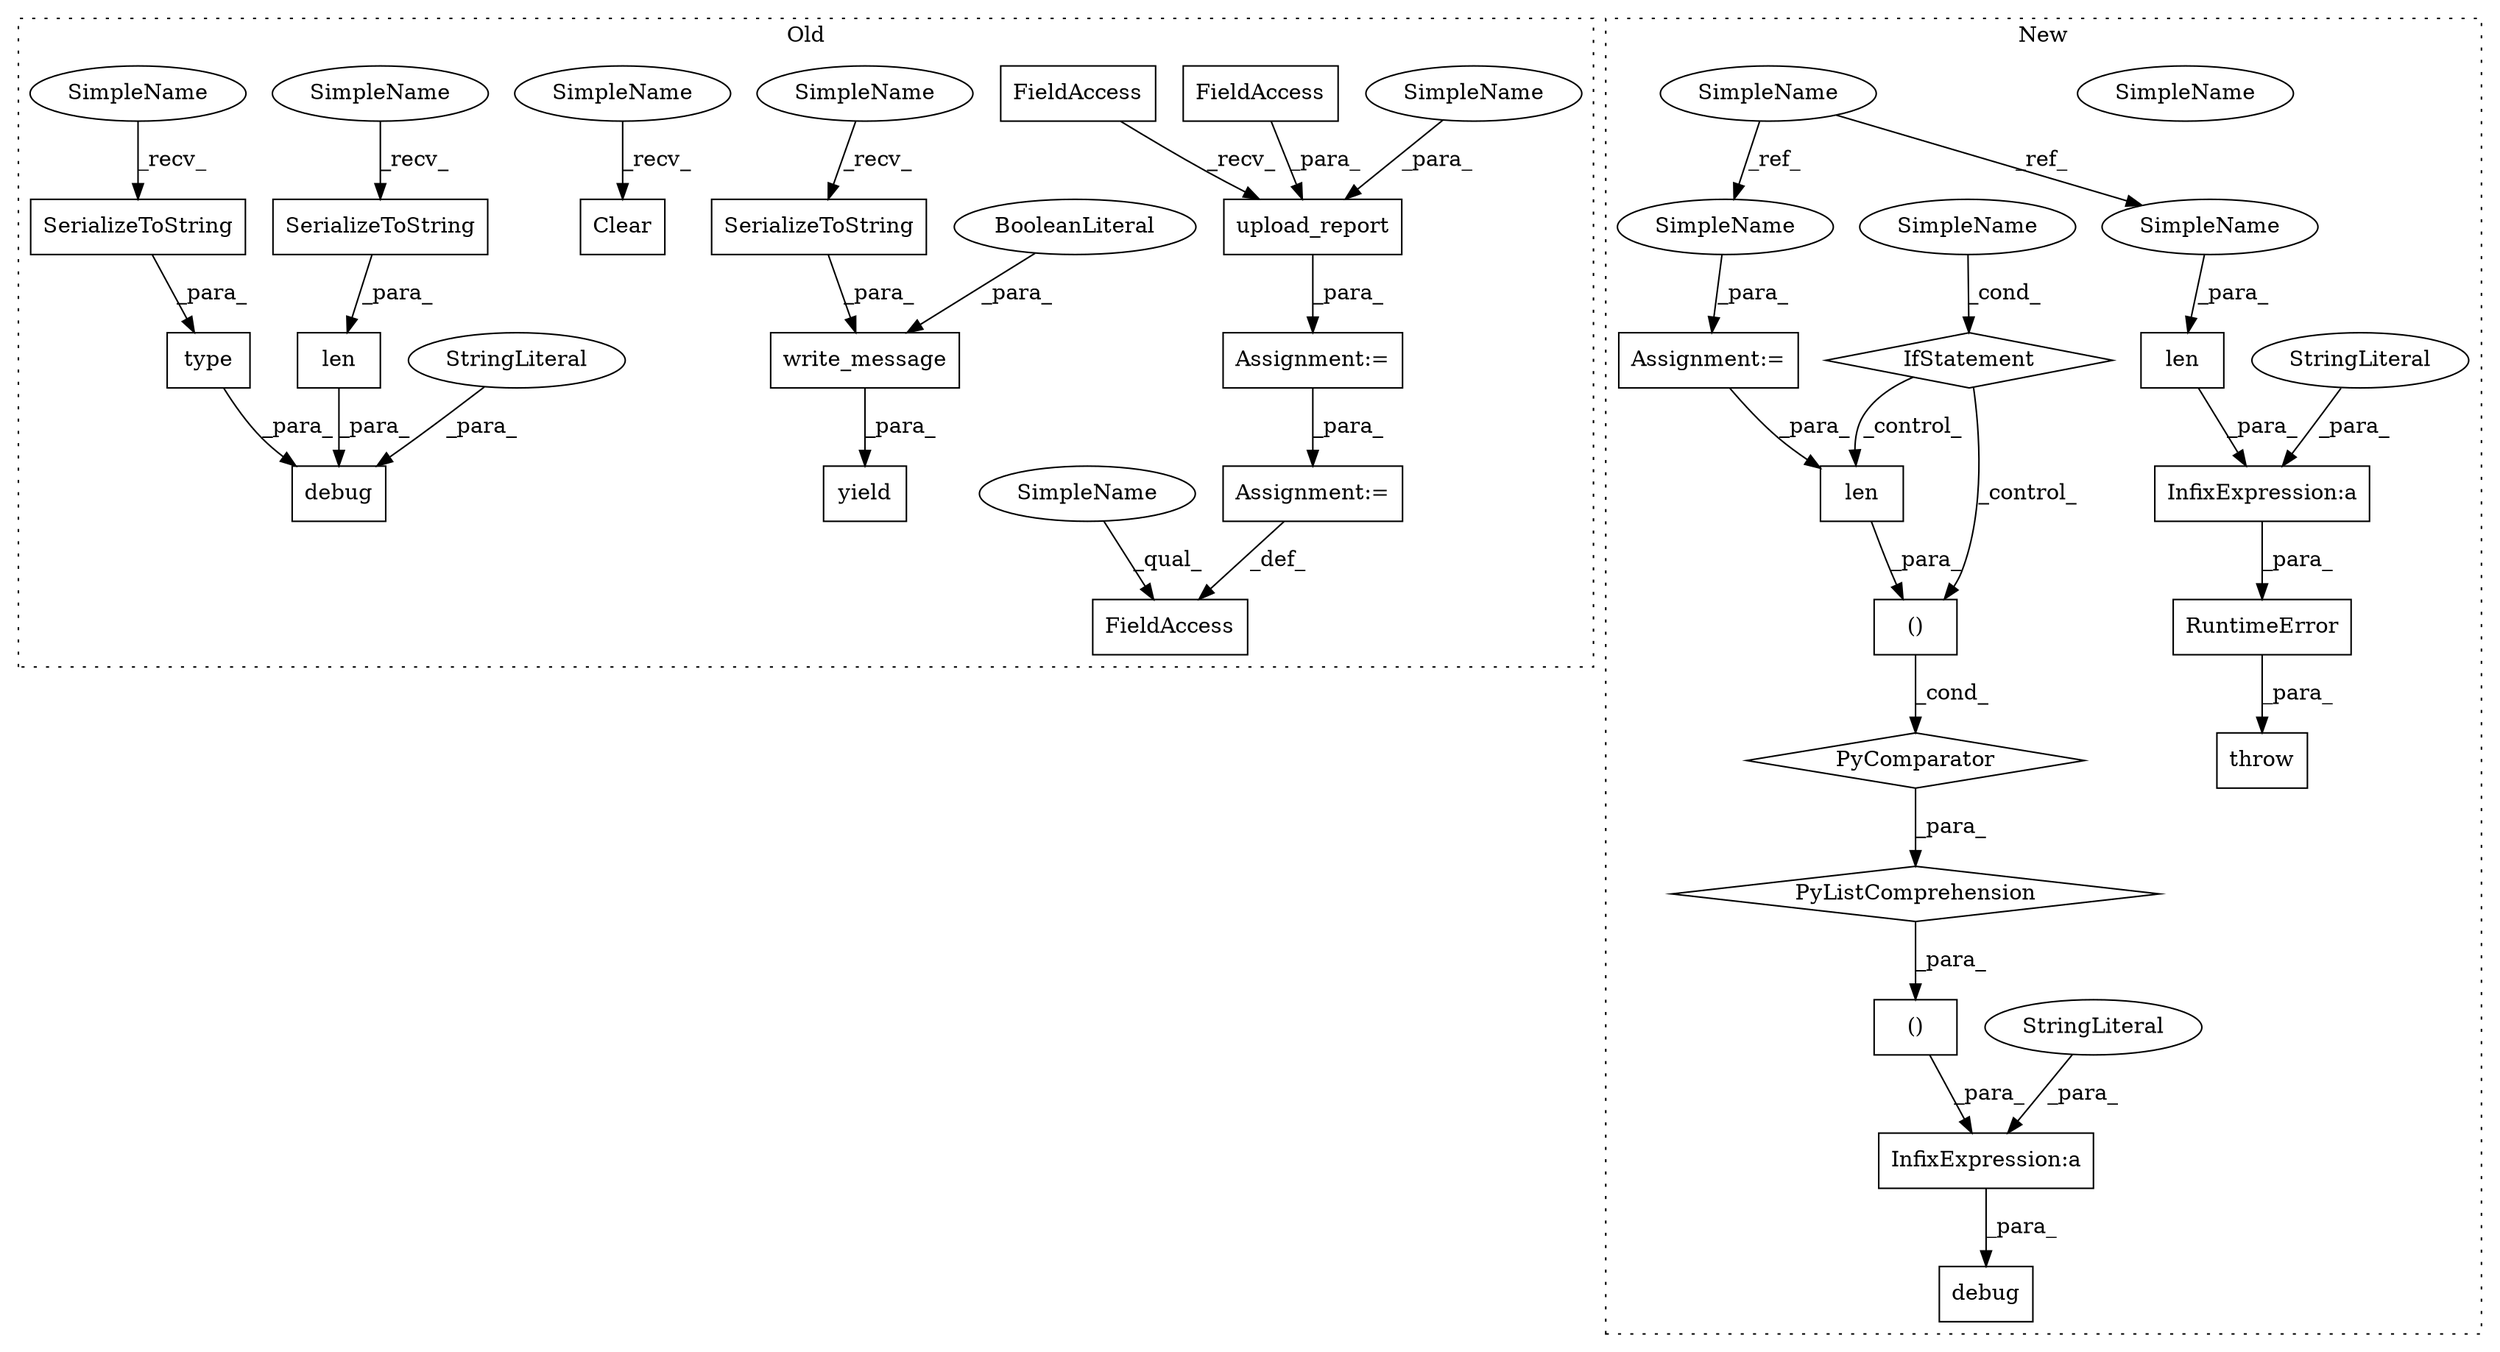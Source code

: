 digraph G {
subgraph cluster0 {
1 [label="upload_report" a="32" s="4974,5008" l="14,1" shape="box"];
8 [label="FieldAccess" a="22" s="5045" l="28" shape="box"];
9 [label="SerializeToString" a="32" s="5122" l="19" shape="box"];
10 [label="write_message" a="32" s="5095,5146" l="14,1" shape="box"];
11 [label="FieldAccess" a="22" s="4988" l="13" shape="box"];
12 [label="FieldAccess" a="22" s="4962" l="11" shape="box"];
13 [label="yield" a="112" s="5085" l="7" shape="box"];
15 [label="BooleanLiteral" a="9" s="5142" l="4" shape="ellipse"];
17 [label="Assignment:=" a="7" s="4961" l="1" shape="box"];
22 [label="SerializeToString" a="32" s="4896" l="19" shape="box"];
23 [label="debug" a="32" s="4840,4949" l="6,1" shape="box"];
24 [label="len" a="32" s="4885,4915" l="4,1" shape="box"];
29 [label="type" a="32" s="4917,4948" l="5,1" shape="box"];
30 [label="Assignment:=" a="7" s="5073" l="1" shape="box"];
31 [label="StringLiteral" a="45" s="4846" l="38" shape="ellipse"];
32 [label="SerializeToString" a="32" s="4929" l="19" shape="box"];
34 [label="Clear" a="32" s="5030" l="7" shape="box"];
35 [label="SimpleName" a="42" s="5109" l="12" shape="ellipse"];
36 [label="SimpleName" a="42" s="5045" l="12" shape="ellipse"];
37 [label="SimpleName" a="42" s="5017" l="12" shape="ellipse"];
41 [label="SimpleName" a="42" s="4889" l="6" shape="ellipse"];
42 [label="SimpleName" a="42" s="5002" l="6" shape="ellipse"];
43 [label="SimpleName" a="42" s="4922" l="6" shape="ellipse"];
label = "Old";
style="dotted";
}
subgraph cluster1 {
2 [label="()" a="106" s="4912" l="27" shape="box"];
3 [label="InfixExpression:a" a="27" s="4858" l="10" shape="box"];
4 [label="PyComparator" a="113" s="5019" l="25" shape="diamond"];
5 [label="()" a="106" s="4868" l="177" shape="box"];
6 [label="debug" a="32" s="4834,5045" l="6,3" shape="box"];
7 [label="len" a="32" s="4929,4938" l="4,1" shape="box"];
14 [label="IfStatement" a="25" s="5019" l="25" shape="diamond"];
16 [label="SimpleName" a="42" s="5039" l="5" shape="ellipse"];
18 [label="PyListComprehension" a="109" s="4912" l="147" shape="diamond"];
19 [label="StringLiteral" a="45" s="4840" l="18" shape="ellipse"];
20 [label="Assignment:=" a="7" s="5019" l="25" shape="box"];
21 [label="SimpleName" a="42" s="4775" l="5" shape="ellipse"];
25 [label="len" a="32" s="5130,5139" l="4,1" shape="box"];
26 [label="InfixExpression:a" a="27" s="5127" l="3" shape="box"];
27 [label="throw" a="53" s="5056" l="6" shape="box"];
28 [label="RuntimeError" a="32" s="5062,5140" l="13,1" shape="box"];
33 [label="StringLiteral" a="45" s="5075" l="52" shape="ellipse"];
38 [label="SimpleName" a="42" s="5030" l="5" shape="ellipse"];
39 [label="SimpleName" a="42" s="5134" l="5" shape="ellipse"];
40 [label="SimpleName" a="42" s="5039" l="5" shape="ellipse"];
label = "New";
style="dotted";
}
1 -> 17 [label="_para_"];
2 -> 4 [label="_cond_"];
3 -> 6 [label="_para_"];
4 -> 18 [label="_para_"];
5 -> 3 [label="_para_"];
7 -> 2 [label="_para_"];
9 -> 10 [label="_para_"];
10 -> 13 [label="_para_"];
11 -> 1 [label="_para_"];
12 -> 1 [label="_recv_"];
14 -> 7 [label="_control_"];
14 -> 2 [label="_control_"];
15 -> 10 [label="_para_"];
17 -> 30 [label="_para_"];
18 -> 5 [label="_para_"];
19 -> 3 [label="_para_"];
20 -> 7 [label="_para_"];
21 -> 38 [label="_ref_"];
21 -> 39 [label="_ref_"];
22 -> 24 [label="_para_"];
24 -> 23 [label="_para_"];
25 -> 26 [label="_para_"];
26 -> 28 [label="_para_"];
28 -> 27 [label="_para_"];
29 -> 23 [label="_para_"];
30 -> 8 [label="_def_"];
31 -> 23 [label="_para_"];
32 -> 29 [label="_para_"];
33 -> 26 [label="_para_"];
35 -> 9 [label="_recv_"];
36 -> 8 [label="_qual_"];
37 -> 34 [label="_recv_"];
38 -> 20 [label="_para_"];
39 -> 25 [label="_para_"];
40 -> 14 [label="_cond_"];
41 -> 22 [label="_recv_"];
42 -> 1 [label="_para_"];
43 -> 32 [label="_recv_"];
}